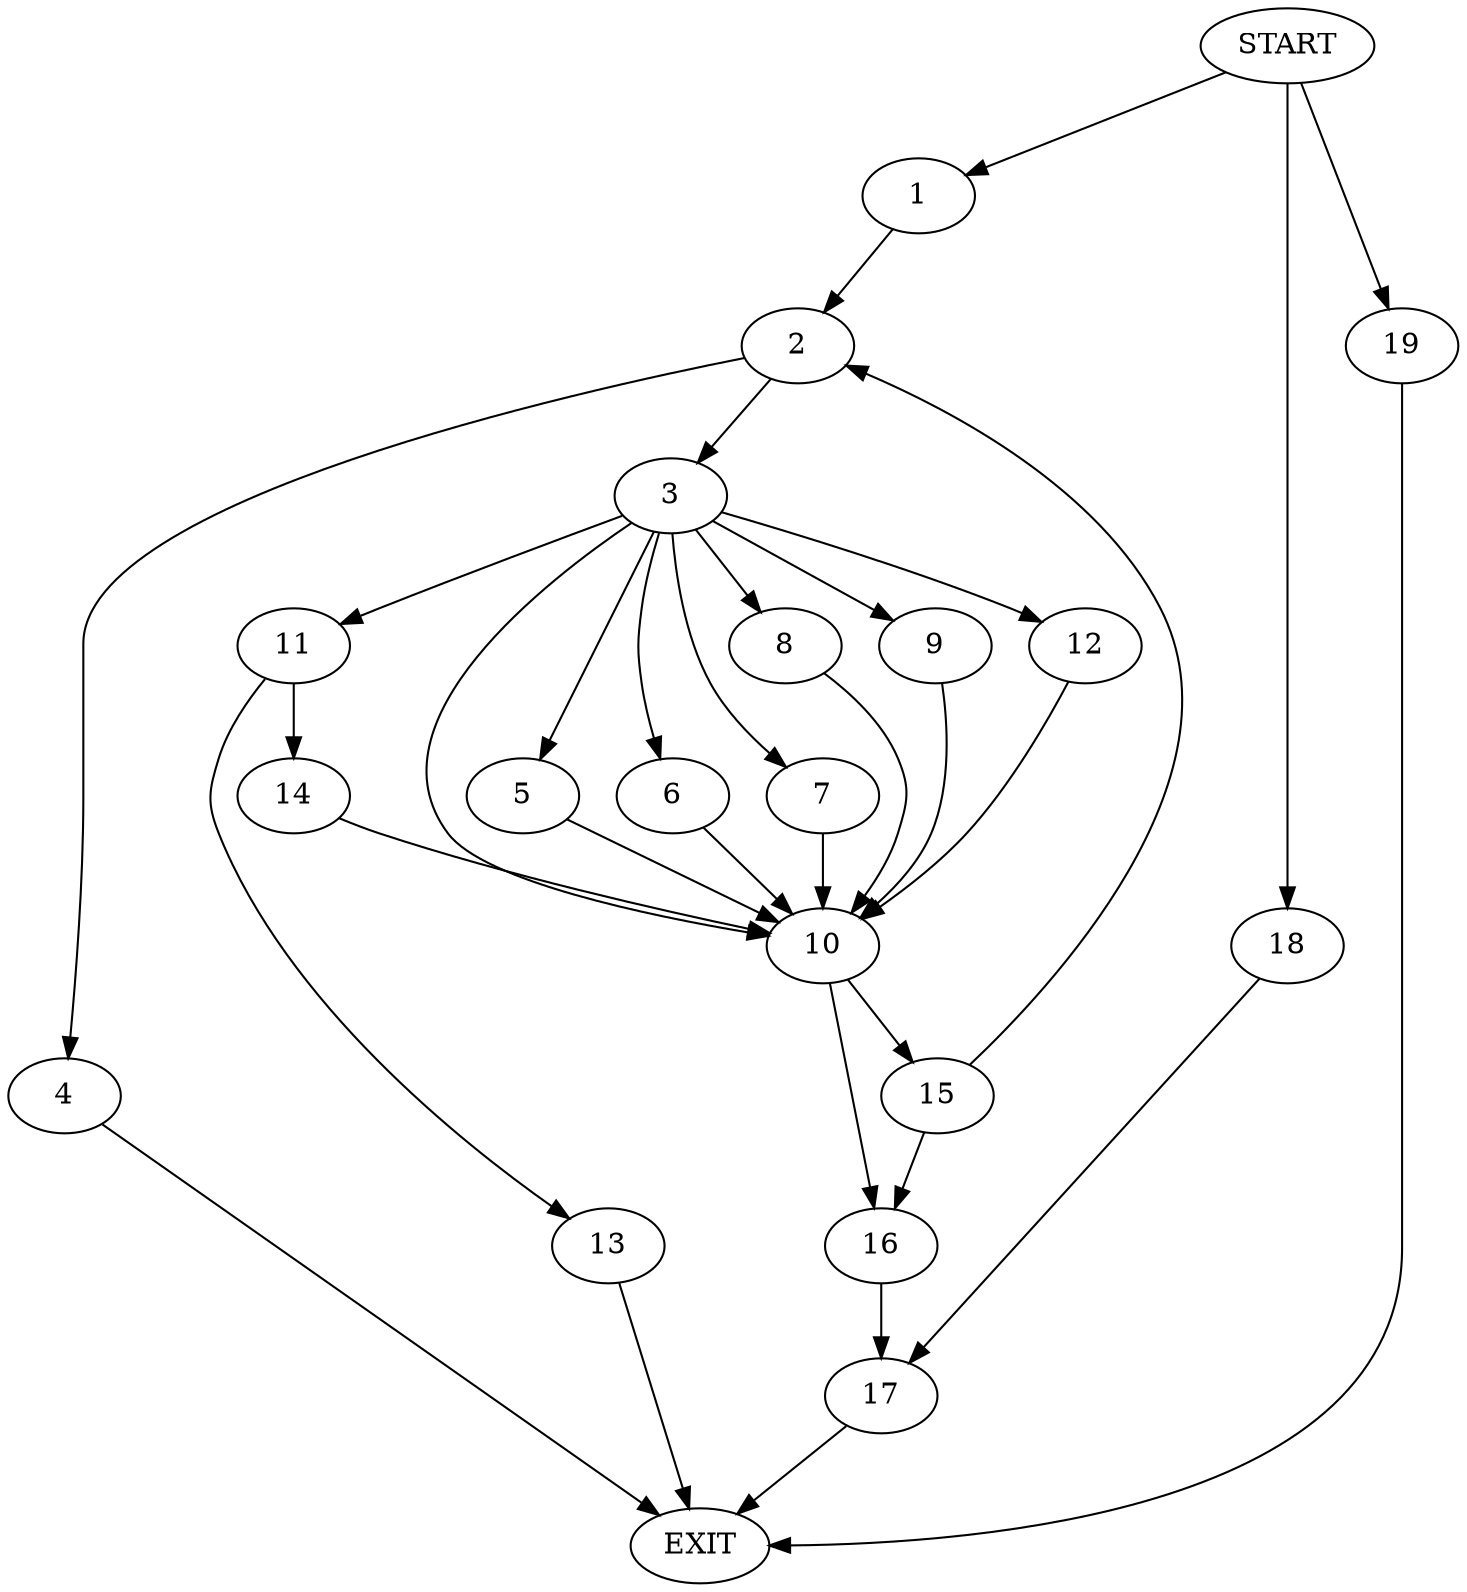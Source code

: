 digraph {
0 [label="START"];
1;
2;
3;
4;
5;
6;
7;
8;
9;
10;
11;
12;
13;
14;
15;
16;
17;
18;
19;
20 [label="EXIT"];
0 -> 1;
1 -> 2;
2 -> 3;
2 -> 4;
3 -> 5;
3 -> 6;
3 -> 7;
3 -> 8;
3 -> 9;
3 -> 10;
3 -> 11;
3 -> 12;
4 -> 20;
9 -> 10;
7 -> 10;
6 -> 10;
8 -> 10;
11 -> 13;
11 -> 14;
12 -> 10;
10 -> 15;
10 -> 16;
5 -> 10;
14 -> 10;
13 -> 20;
16 -> 17;
15 -> 16;
15 -> 2;
17 -> 20;
0 -> 18;
18 -> 17;
0 -> 19;
19 -> 20;
}